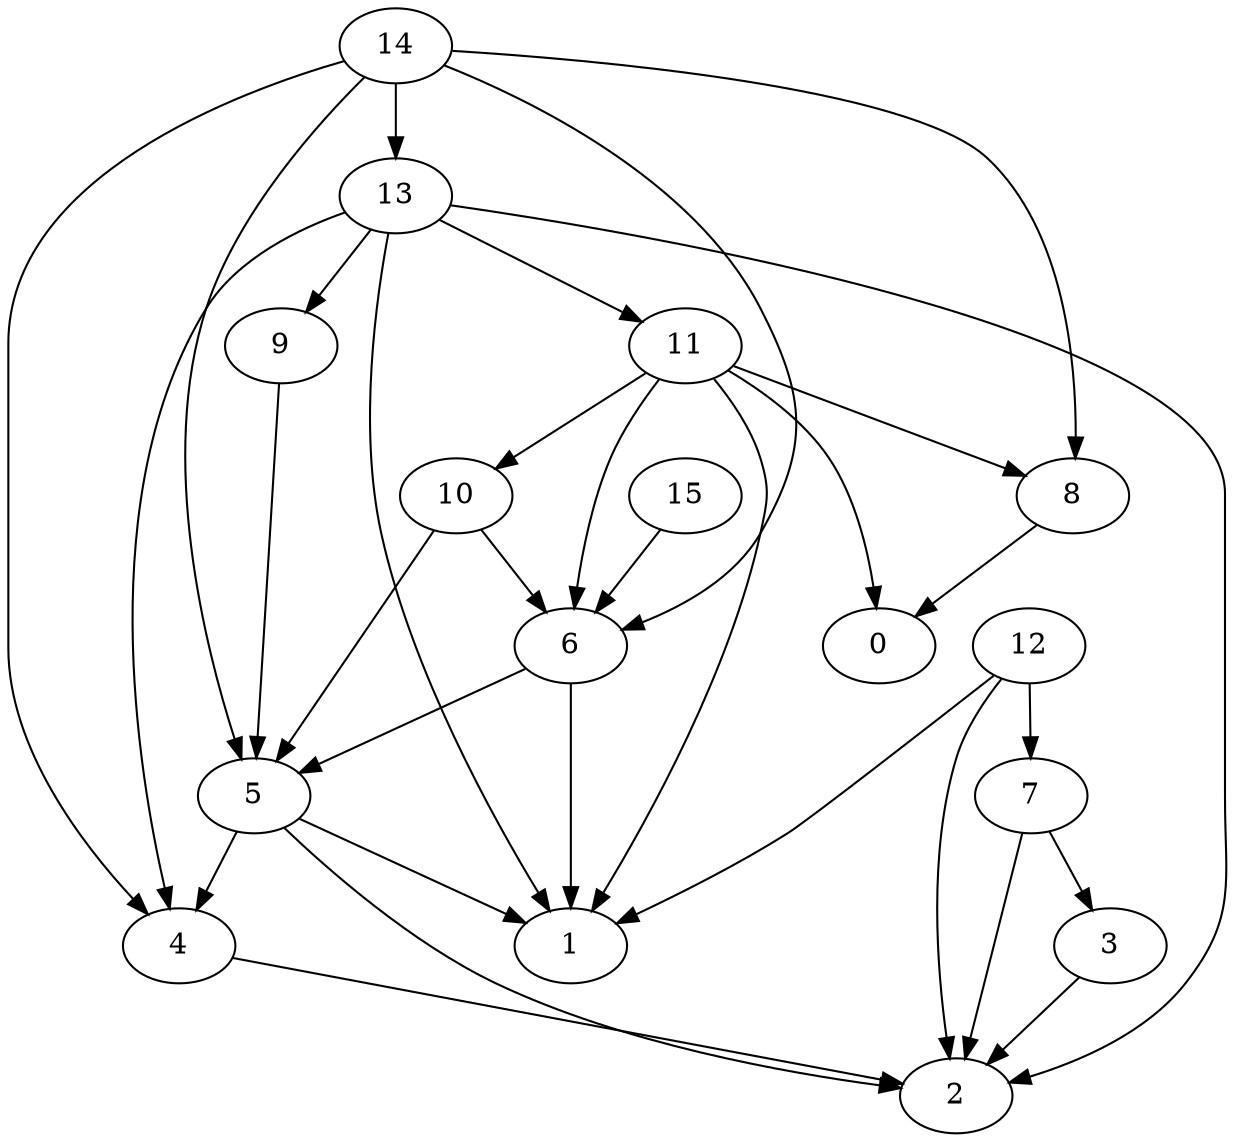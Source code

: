digraph "Random_Nodes_16_Density_2.00_CCR_10.02_WeightType_Random" {
	graph ["Duplicate states"=0,
		GraphType=Random,
		"Max states in OPEN"=0,
		Modes="120000ms; topo-ordered tasks, ; Pruning: task equivalence, fixed order ready list, ; F-value: ; Optimisation: best schedule length (\
SL) optimisation on equal, ",
		NumberOfTasks=16,
		"Pruned using list schedule length"=4509,
		"States removed from OPEN"=0,
		TargetSystem="Homogeneous-4",
		"Time to schedule (ms)"=192,
		"Total idle time"=118,
		"Total schedule length"=77,
		"Total sequential time"=103,
		"Total states created"=7920
	];
	14	["Finish time"=10,
		Processor=0,
		"Start time"=0,
		Weight=10];
	13	["Finish time"=20,
		Processor=0,
		"Start time"=10,
		Weight=10];
	14 -> 13	[Weight=11];
	6	["Finish time"=50,
		Processor=0,
		"Start time"=41,
		Weight=9];
	14 -> 6	[Weight=27];
	5	["Finish time"=54,
		Processor=0,
		"Start time"=50,
		Weight=4];
	14 -> 5	[Weight=37];
	4	["Finish time"=67,
		Processor=0,
		"Start time"=61,
		Weight=6];
	14 -> 4	[Weight=21];
	8	["Finish time"=46,
		Processor=2,
		"Start time"=43,
		Weight=3];
	14 -> 8	[Weight=16];
	11	["Finish time"=27,
		Processor=0,
		"Start time"=23,
		Weight=4];
	13 -> 11	[Weight=11];
	9	["Finish time"=23,
		Processor=0,
		"Start time"=20,
		Weight=3];
	13 -> 9	[Weight=53];
	13 -> 4	[Weight=48];
	2	["Finish time"=77,
		Processor=0,
		"Start time"=67,
		Weight=10];
	13 -> 2	[Weight=21];
	1	["Finish time"=61,
		Processor=0,
		"Start time"=54,
		Weight=7];
	13 -> 1	[Weight=48];
	10	["Finish time"=31,
		Processor=0,
		"Start time"=27,
		Weight=4];
	11 -> 10	[Weight=42];
	11 -> 6	[Weight=53];
	11 -> 8	[Weight=16];
	11 -> 1	[Weight=21];
	0	["Finish time"=77,
		Processor=3,
		"Start time"=75,
		Weight=2];
	11 -> 0	[Weight=48];
	15	["Finish time"=41,
		Processor=0,
		"Start time"=31,
		Weight=10];
	15 -> 6	[Weight=37];
	10 -> 6	[Weight=37];
	10 -> 5	[Weight=27];
	6 -> 5	[Weight=53];
	6 -> 1	[Weight=48];
	12	["Finish time"=10,
		Processor=1,
		"Start time"=0,
		Weight=10];
	7	["Finish time"=14,
		Processor=1,
		"Start time"=10,
		Weight=4];
	12 -> 7	[Weight=37];
	12 -> 2	[Weight=48];
	12 -> 1	[Weight=32];
	9 -> 5	[Weight=37];
	5 -> 4	[Weight=27];
	5 -> 2	[Weight=27];
	5 -> 1	[Weight=11];
	3	["Finish time"=21,
		Processor=1,
		"Start time"=14,
		Weight=7];
	7 -> 3	[Weight=21];
	7 -> 2	[Weight=32];
	3 -> 2	[Weight=37];
	4 -> 2	[Weight=32];
	8 -> 0	[Weight=16];
}
